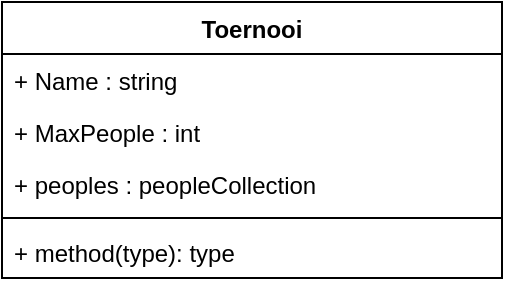 <mxfile version="20.8.18" type="device"><diagram id="C5RBs43oDa-KdzZeNtuy" name="Page-1"><mxGraphModel dx="1674" dy="834" grid="1" gridSize="10" guides="1" tooltips="1" connect="1" arrows="1" fold="1" page="1" pageScale="1" pageWidth="827" pageHeight="1169" math="0" shadow="0"><root><mxCell id="WIyWlLk6GJQsqaUBKTNV-0"/><mxCell id="WIyWlLk6GJQsqaUBKTNV-1" parent="WIyWlLk6GJQsqaUBKTNV-0"/><mxCell id="Ue17VunKUcNrUkERaFJt-0" value="Toernooi" style="swimlane;fontStyle=1;align=center;verticalAlign=top;childLayout=stackLayout;horizontal=1;startSize=26;horizontalStack=0;resizeParent=1;resizeParentMax=0;resizeLast=0;collapsible=1;marginBottom=0;" vertex="1" parent="WIyWlLk6GJQsqaUBKTNV-1"><mxGeometry x="40" y="40" width="250" height="138" as="geometry"/></mxCell><mxCell id="Ue17VunKUcNrUkERaFJt-1" value="+ Name : string" style="text;strokeColor=none;fillColor=none;align=left;verticalAlign=top;spacingLeft=4;spacingRight=4;overflow=hidden;rotatable=0;points=[[0,0.5],[1,0.5]];portConstraint=eastwest;" vertex="1" parent="Ue17VunKUcNrUkERaFJt-0"><mxGeometry y="26" width="250" height="26" as="geometry"/></mxCell><mxCell id="Ue17VunKUcNrUkERaFJt-5" value="+ MaxPeople : int" style="text;strokeColor=none;fillColor=none;align=left;verticalAlign=top;spacingLeft=4;spacingRight=4;overflow=hidden;rotatable=0;points=[[0,0.5],[1,0.5]];portConstraint=eastwest;" vertex="1" parent="Ue17VunKUcNrUkERaFJt-0"><mxGeometry y="52" width="250" height="26" as="geometry"/></mxCell><mxCell id="Ue17VunKUcNrUkERaFJt-6" value="+ peoples : peopleCollection" style="text;strokeColor=none;fillColor=none;align=left;verticalAlign=top;spacingLeft=4;spacingRight=4;overflow=hidden;rotatable=0;points=[[0,0.5],[1,0.5]];portConstraint=eastwest;" vertex="1" parent="Ue17VunKUcNrUkERaFJt-0"><mxGeometry y="78" width="250" height="26" as="geometry"/></mxCell><mxCell id="Ue17VunKUcNrUkERaFJt-2" value="" style="line;strokeWidth=1;fillColor=none;align=left;verticalAlign=middle;spacingTop=-1;spacingLeft=3;spacingRight=3;rotatable=0;labelPosition=right;points=[];portConstraint=eastwest;strokeColor=inherit;" vertex="1" parent="Ue17VunKUcNrUkERaFJt-0"><mxGeometry y="104" width="250" height="8" as="geometry"/></mxCell><mxCell id="Ue17VunKUcNrUkERaFJt-3" value="+ method(type): type" style="text;strokeColor=none;fillColor=none;align=left;verticalAlign=top;spacingLeft=4;spacingRight=4;overflow=hidden;rotatable=0;points=[[0,0.5],[1,0.5]];portConstraint=eastwest;" vertex="1" parent="Ue17VunKUcNrUkERaFJt-0"><mxGeometry y="112" width="250" height="26" as="geometry"/></mxCell></root></mxGraphModel></diagram></mxfile>